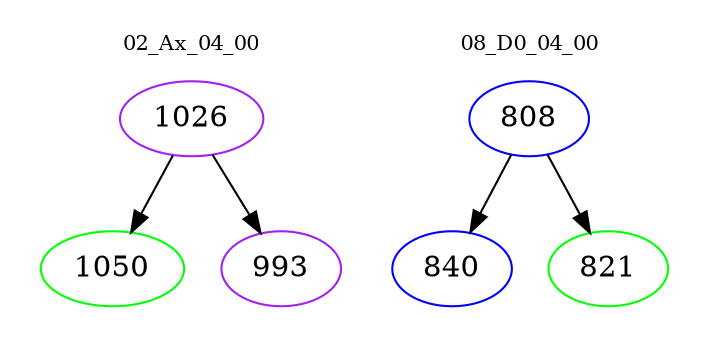 digraph{
subgraph cluster_0 {
color = white
label = "02_Ax_04_00";
fontsize=10;
T0_1026 [label="1026", color="purple"]
T0_1026 -> T0_1050 [color="black"]
T0_1050 [label="1050", color="green"]
T0_1026 -> T0_993 [color="black"]
T0_993 [label="993", color="purple"]
}
subgraph cluster_1 {
color = white
label = "08_D0_04_00";
fontsize=10;
T1_808 [label="808", color="blue"]
T1_808 -> T1_840 [color="black"]
T1_840 [label="840", color="blue"]
T1_808 -> T1_821 [color="black"]
T1_821 [label="821", color="green"]
}
}

